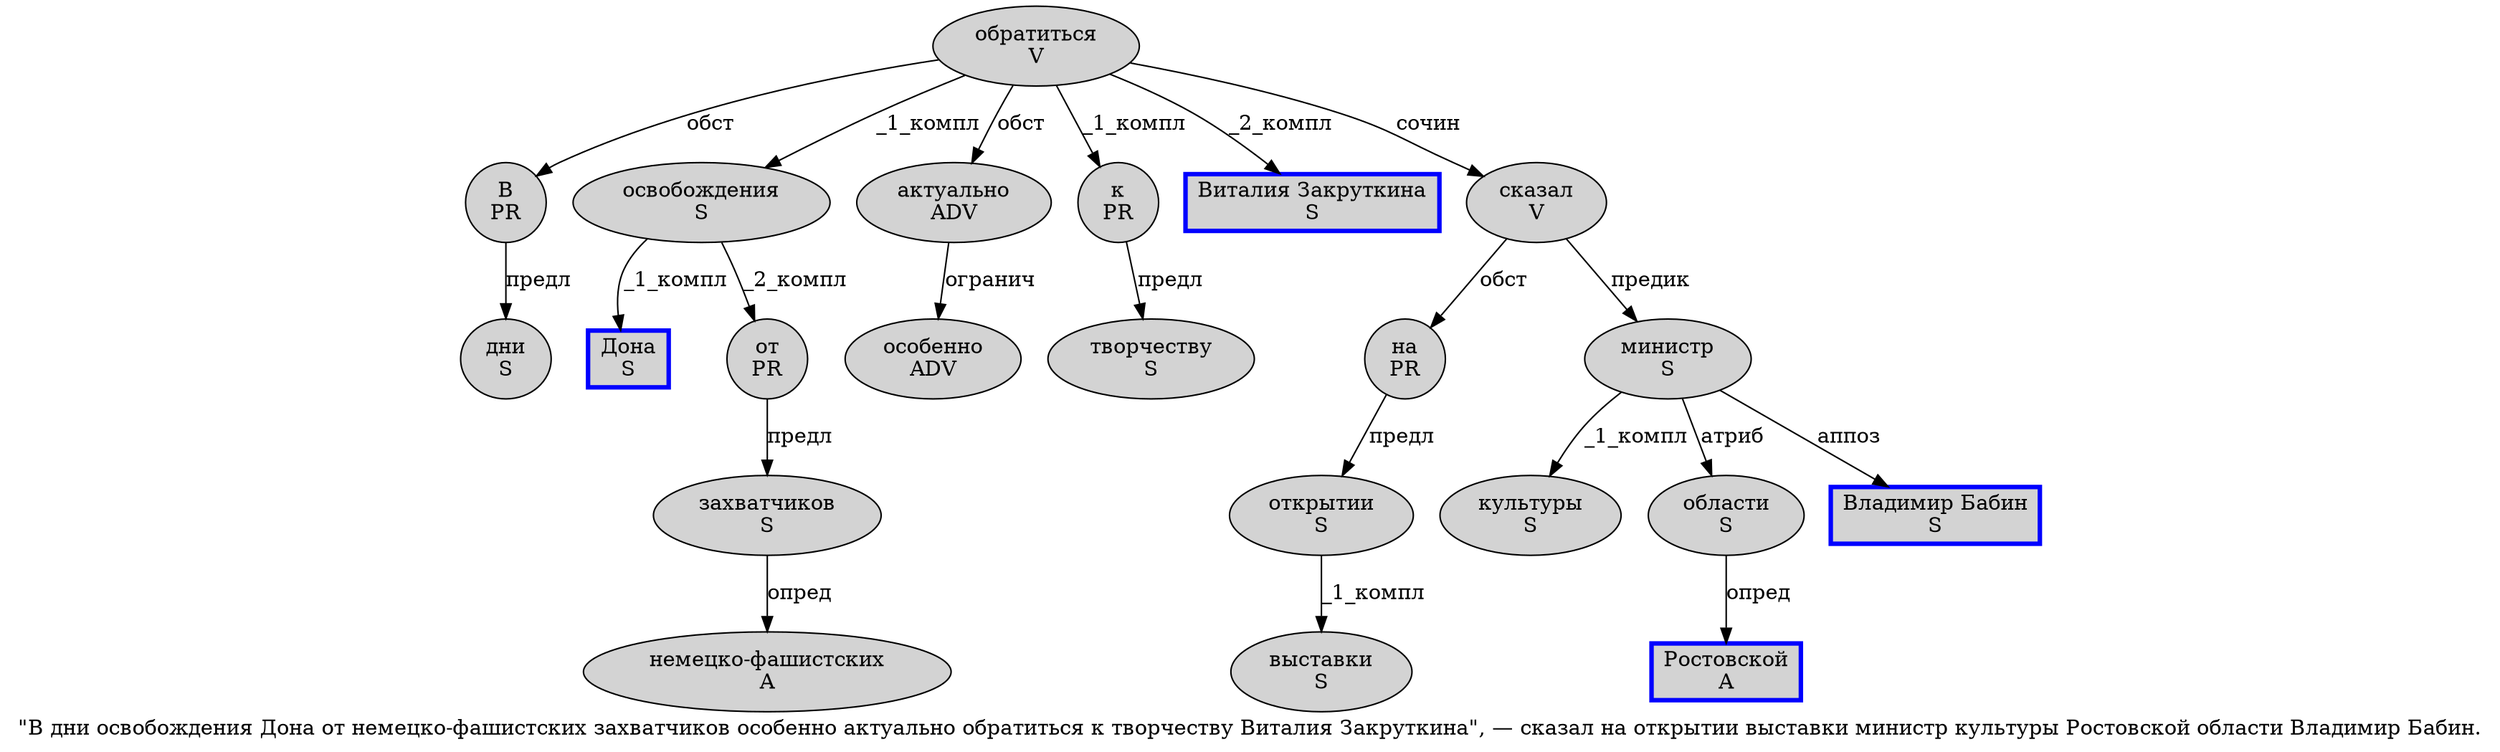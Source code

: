 digraph SENTENCE_1739 {
	graph [label="\"В дни освобождения Дона от немецко-фашистских захватчиков особенно актуально обратиться к творчеству Виталия Закруткина\", — сказал на открытии выставки министр культуры Ростовской области Владимир Бабин."]
	node [style=filled]
		1 [label="В
PR" color="" fillcolor=lightgray penwidth=1 shape=ellipse]
		2 [label="дни
S" color="" fillcolor=lightgray penwidth=1 shape=ellipse]
		3 [label="освобождения
S" color="" fillcolor=lightgray penwidth=1 shape=ellipse]
		4 [label="Дона
S" color=blue fillcolor=lightgray penwidth=3 shape=box]
		5 [label="от
PR" color="" fillcolor=lightgray penwidth=1 shape=ellipse]
		6 [label="немецко-фашистских
A" color="" fillcolor=lightgray penwidth=1 shape=ellipse]
		7 [label="захватчиков
S" color="" fillcolor=lightgray penwidth=1 shape=ellipse]
		8 [label="особенно
ADV" color="" fillcolor=lightgray penwidth=1 shape=ellipse]
		9 [label="актуально
ADV" color="" fillcolor=lightgray penwidth=1 shape=ellipse]
		10 [label="обратиться
V" color="" fillcolor=lightgray penwidth=1 shape=ellipse]
		11 [label="к
PR" color="" fillcolor=lightgray penwidth=1 shape=ellipse]
		12 [label="творчеству
S" color="" fillcolor=lightgray penwidth=1 shape=ellipse]
		13 [label="Виталия Закруткина
S" color=blue fillcolor=lightgray penwidth=3 shape=box]
		17 [label="сказал
V" color="" fillcolor=lightgray penwidth=1 shape=ellipse]
		18 [label="на
PR" color="" fillcolor=lightgray penwidth=1 shape=ellipse]
		19 [label="открытии
S" color="" fillcolor=lightgray penwidth=1 shape=ellipse]
		20 [label="выставки
S" color="" fillcolor=lightgray penwidth=1 shape=ellipse]
		21 [label="министр
S" color="" fillcolor=lightgray penwidth=1 shape=ellipse]
		22 [label="культуры
S" color="" fillcolor=lightgray penwidth=1 shape=ellipse]
		23 [label="Ростовской
A" color=blue fillcolor=lightgray penwidth=3 shape=box]
		24 [label="области
S" color="" fillcolor=lightgray penwidth=1 shape=ellipse]
		25 [label="Владимир Бабин
S" color=blue fillcolor=lightgray penwidth=3 shape=box]
			3 -> 4 [label="_1_компл"]
			3 -> 5 [label="_2_компл"]
			19 -> 20 [label="_1_компл"]
			17 -> 18 [label="обст"]
			17 -> 21 [label="предик"]
			7 -> 6 [label="опред"]
			10 -> 1 [label="обст"]
			10 -> 3 [label="_1_компл"]
			10 -> 9 [label="обст"]
			10 -> 11 [label="_1_компл"]
			10 -> 13 [label="_2_компл"]
			10 -> 17 [label="сочин"]
			24 -> 23 [label="опред"]
			9 -> 8 [label="огранич"]
			21 -> 22 [label="_1_компл"]
			21 -> 24 [label="атриб"]
			21 -> 25 [label="аппоз"]
			11 -> 12 [label="предл"]
			18 -> 19 [label="предл"]
			1 -> 2 [label="предл"]
			5 -> 7 [label="предл"]
}